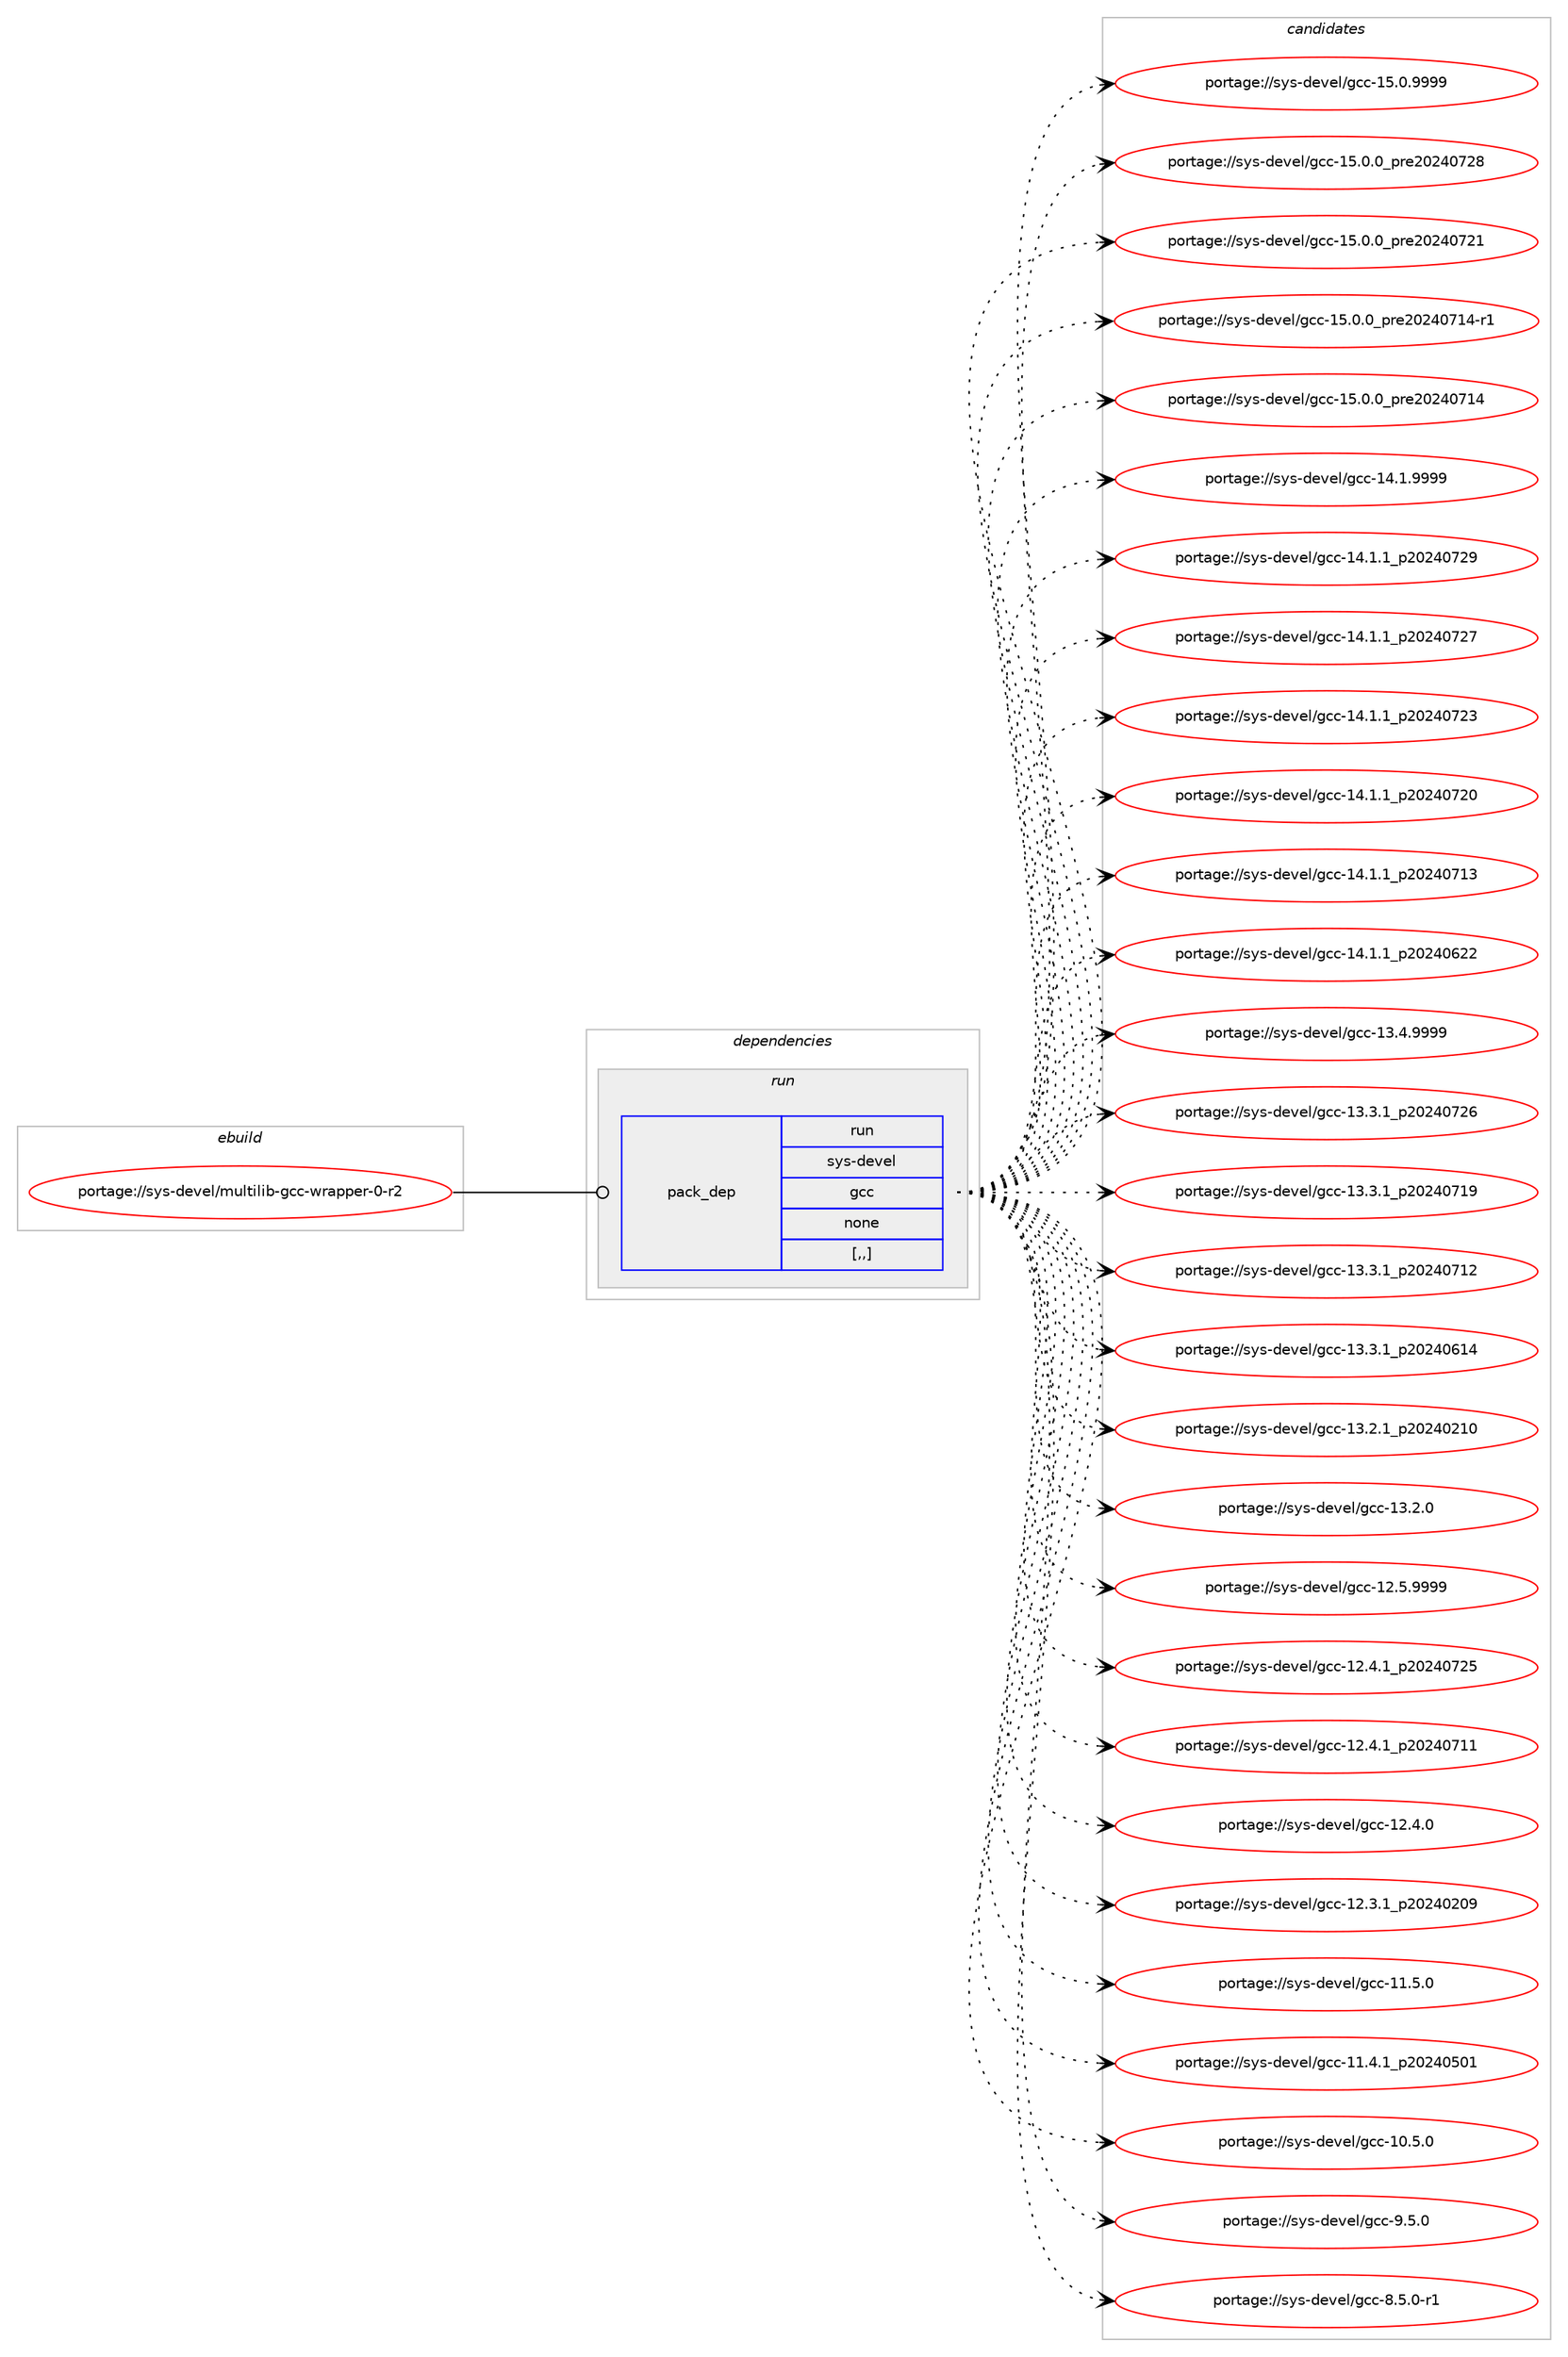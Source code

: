 digraph prolog {

# *************
# Graph options
# *************

newrank=true;
concentrate=true;
compound=true;
graph [rankdir=LR,fontname=Helvetica,fontsize=10,ranksep=1.5];#, ranksep=2.5, nodesep=0.2];
edge  [arrowhead=vee];
node  [fontname=Helvetica,fontsize=10];

# **********
# The ebuild
# **********

subgraph cluster_leftcol {
color=gray;
label=<<i>ebuild</i>>;
id [label="portage://sys-devel/multilib-gcc-wrapper-0-r2", color=red, width=4, href="../sys-devel/multilib-gcc-wrapper-0-r2.svg"];
}

# ****************
# The dependencies
# ****************

subgraph cluster_midcol {
color=gray;
label=<<i>dependencies</i>>;
subgraph cluster_compile {
fillcolor="#eeeeee";
style=filled;
label=<<i>compile</i>>;
}
subgraph cluster_compileandrun {
fillcolor="#eeeeee";
style=filled;
label=<<i>compile and run</i>>;
}
subgraph cluster_run {
fillcolor="#eeeeee";
style=filled;
label=<<i>run</i>>;
subgraph pack316128 {
dependency434836 [label=<<TABLE BORDER="0" CELLBORDER="1" CELLSPACING="0" CELLPADDING="4" WIDTH="220"><TR><TD ROWSPAN="6" CELLPADDING="30">pack_dep</TD></TR><TR><TD WIDTH="110">run</TD></TR><TR><TD>sys-devel</TD></TR><TR><TD>gcc</TD></TR><TR><TD>none</TD></TR><TR><TD>[,,]</TD></TR></TABLE>>, shape=none, color=blue];
}
id:e -> dependency434836:w [weight=20,style="solid",arrowhead="odot"];
}
}

# **************
# The candidates
# **************

subgraph cluster_choices {
rank=same;
color=gray;
label=<<i>candidates</i>>;

subgraph choice316128 {
color=black;
nodesep=1;
choice1151211154510010111810110847103999945495346484657575757 [label="portage://sys-devel/gcc-15.0.9999", color=red, width=4,href="../sys-devel/gcc-15.0.9999.svg"];
choice1151211154510010111810110847103999945495346484648951121141015048505248555056 [label="portage://sys-devel/gcc-15.0.0_pre20240728", color=red, width=4,href="../sys-devel/gcc-15.0.0_pre20240728.svg"];
choice1151211154510010111810110847103999945495346484648951121141015048505248555049 [label="portage://sys-devel/gcc-15.0.0_pre20240721", color=red, width=4,href="../sys-devel/gcc-15.0.0_pre20240721.svg"];
choice11512111545100101118101108471039999454953464846489511211410150485052485549524511449 [label="portage://sys-devel/gcc-15.0.0_pre20240714-r1", color=red, width=4,href="../sys-devel/gcc-15.0.0_pre20240714-r1.svg"];
choice1151211154510010111810110847103999945495346484648951121141015048505248554952 [label="portage://sys-devel/gcc-15.0.0_pre20240714", color=red, width=4,href="../sys-devel/gcc-15.0.0_pre20240714.svg"];
choice1151211154510010111810110847103999945495246494657575757 [label="portage://sys-devel/gcc-14.1.9999", color=red, width=4,href="../sys-devel/gcc-14.1.9999.svg"];
choice1151211154510010111810110847103999945495246494649951125048505248555057 [label="portage://sys-devel/gcc-14.1.1_p20240729", color=red, width=4,href="../sys-devel/gcc-14.1.1_p20240729.svg"];
choice1151211154510010111810110847103999945495246494649951125048505248555055 [label="portage://sys-devel/gcc-14.1.1_p20240727", color=red, width=4,href="../sys-devel/gcc-14.1.1_p20240727.svg"];
choice1151211154510010111810110847103999945495246494649951125048505248555051 [label="portage://sys-devel/gcc-14.1.1_p20240723", color=red, width=4,href="../sys-devel/gcc-14.1.1_p20240723.svg"];
choice1151211154510010111810110847103999945495246494649951125048505248555048 [label="portage://sys-devel/gcc-14.1.1_p20240720", color=red, width=4,href="../sys-devel/gcc-14.1.1_p20240720.svg"];
choice1151211154510010111810110847103999945495246494649951125048505248554951 [label="portage://sys-devel/gcc-14.1.1_p20240713", color=red, width=4,href="../sys-devel/gcc-14.1.1_p20240713.svg"];
choice1151211154510010111810110847103999945495246494649951125048505248545050 [label="portage://sys-devel/gcc-14.1.1_p20240622", color=red, width=4,href="../sys-devel/gcc-14.1.1_p20240622.svg"];
choice1151211154510010111810110847103999945495146524657575757 [label="portage://sys-devel/gcc-13.4.9999", color=red, width=4,href="../sys-devel/gcc-13.4.9999.svg"];
choice1151211154510010111810110847103999945495146514649951125048505248555054 [label="portage://sys-devel/gcc-13.3.1_p20240726", color=red, width=4,href="../sys-devel/gcc-13.3.1_p20240726.svg"];
choice1151211154510010111810110847103999945495146514649951125048505248554957 [label="portage://sys-devel/gcc-13.3.1_p20240719", color=red, width=4,href="../sys-devel/gcc-13.3.1_p20240719.svg"];
choice1151211154510010111810110847103999945495146514649951125048505248554950 [label="portage://sys-devel/gcc-13.3.1_p20240712", color=red, width=4,href="../sys-devel/gcc-13.3.1_p20240712.svg"];
choice1151211154510010111810110847103999945495146514649951125048505248544952 [label="portage://sys-devel/gcc-13.3.1_p20240614", color=red, width=4,href="../sys-devel/gcc-13.3.1_p20240614.svg"];
choice1151211154510010111810110847103999945495146504649951125048505248504948 [label="portage://sys-devel/gcc-13.2.1_p20240210", color=red, width=4,href="../sys-devel/gcc-13.2.1_p20240210.svg"];
choice1151211154510010111810110847103999945495146504648 [label="portage://sys-devel/gcc-13.2.0", color=red, width=4,href="../sys-devel/gcc-13.2.0.svg"];
choice1151211154510010111810110847103999945495046534657575757 [label="portage://sys-devel/gcc-12.5.9999", color=red, width=4,href="../sys-devel/gcc-12.5.9999.svg"];
choice1151211154510010111810110847103999945495046524649951125048505248555053 [label="portage://sys-devel/gcc-12.4.1_p20240725", color=red, width=4,href="../sys-devel/gcc-12.4.1_p20240725.svg"];
choice1151211154510010111810110847103999945495046524649951125048505248554949 [label="portage://sys-devel/gcc-12.4.1_p20240711", color=red, width=4,href="../sys-devel/gcc-12.4.1_p20240711.svg"];
choice1151211154510010111810110847103999945495046524648 [label="portage://sys-devel/gcc-12.4.0", color=red, width=4,href="../sys-devel/gcc-12.4.0.svg"];
choice1151211154510010111810110847103999945495046514649951125048505248504857 [label="portage://sys-devel/gcc-12.3.1_p20240209", color=red, width=4,href="../sys-devel/gcc-12.3.1_p20240209.svg"];
choice1151211154510010111810110847103999945494946534648 [label="portage://sys-devel/gcc-11.5.0", color=red, width=4,href="../sys-devel/gcc-11.5.0.svg"];
choice1151211154510010111810110847103999945494946524649951125048505248534849 [label="portage://sys-devel/gcc-11.4.1_p20240501", color=red, width=4,href="../sys-devel/gcc-11.4.1_p20240501.svg"];
choice1151211154510010111810110847103999945494846534648 [label="portage://sys-devel/gcc-10.5.0", color=red, width=4,href="../sys-devel/gcc-10.5.0.svg"];
choice11512111545100101118101108471039999455746534648 [label="portage://sys-devel/gcc-9.5.0", color=red, width=4,href="../sys-devel/gcc-9.5.0.svg"];
choice115121115451001011181011084710399994556465346484511449 [label="portage://sys-devel/gcc-8.5.0-r1", color=red, width=4,href="../sys-devel/gcc-8.5.0-r1.svg"];
dependency434836:e -> choice1151211154510010111810110847103999945495346484657575757:w [style=dotted,weight="100"];
dependency434836:e -> choice1151211154510010111810110847103999945495346484648951121141015048505248555056:w [style=dotted,weight="100"];
dependency434836:e -> choice1151211154510010111810110847103999945495346484648951121141015048505248555049:w [style=dotted,weight="100"];
dependency434836:e -> choice11512111545100101118101108471039999454953464846489511211410150485052485549524511449:w [style=dotted,weight="100"];
dependency434836:e -> choice1151211154510010111810110847103999945495346484648951121141015048505248554952:w [style=dotted,weight="100"];
dependency434836:e -> choice1151211154510010111810110847103999945495246494657575757:w [style=dotted,weight="100"];
dependency434836:e -> choice1151211154510010111810110847103999945495246494649951125048505248555057:w [style=dotted,weight="100"];
dependency434836:e -> choice1151211154510010111810110847103999945495246494649951125048505248555055:w [style=dotted,weight="100"];
dependency434836:e -> choice1151211154510010111810110847103999945495246494649951125048505248555051:w [style=dotted,weight="100"];
dependency434836:e -> choice1151211154510010111810110847103999945495246494649951125048505248555048:w [style=dotted,weight="100"];
dependency434836:e -> choice1151211154510010111810110847103999945495246494649951125048505248554951:w [style=dotted,weight="100"];
dependency434836:e -> choice1151211154510010111810110847103999945495246494649951125048505248545050:w [style=dotted,weight="100"];
dependency434836:e -> choice1151211154510010111810110847103999945495146524657575757:w [style=dotted,weight="100"];
dependency434836:e -> choice1151211154510010111810110847103999945495146514649951125048505248555054:w [style=dotted,weight="100"];
dependency434836:e -> choice1151211154510010111810110847103999945495146514649951125048505248554957:w [style=dotted,weight="100"];
dependency434836:e -> choice1151211154510010111810110847103999945495146514649951125048505248554950:w [style=dotted,weight="100"];
dependency434836:e -> choice1151211154510010111810110847103999945495146514649951125048505248544952:w [style=dotted,weight="100"];
dependency434836:e -> choice1151211154510010111810110847103999945495146504649951125048505248504948:w [style=dotted,weight="100"];
dependency434836:e -> choice1151211154510010111810110847103999945495146504648:w [style=dotted,weight="100"];
dependency434836:e -> choice1151211154510010111810110847103999945495046534657575757:w [style=dotted,weight="100"];
dependency434836:e -> choice1151211154510010111810110847103999945495046524649951125048505248555053:w [style=dotted,weight="100"];
dependency434836:e -> choice1151211154510010111810110847103999945495046524649951125048505248554949:w [style=dotted,weight="100"];
dependency434836:e -> choice1151211154510010111810110847103999945495046524648:w [style=dotted,weight="100"];
dependency434836:e -> choice1151211154510010111810110847103999945495046514649951125048505248504857:w [style=dotted,weight="100"];
dependency434836:e -> choice1151211154510010111810110847103999945494946534648:w [style=dotted,weight="100"];
dependency434836:e -> choice1151211154510010111810110847103999945494946524649951125048505248534849:w [style=dotted,weight="100"];
dependency434836:e -> choice1151211154510010111810110847103999945494846534648:w [style=dotted,weight="100"];
dependency434836:e -> choice11512111545100101118101108471039999455746534648:w [style=dotted,weight="100"];
dependency434836:e -> choice115121115451001011181011084710399994556465346484511449:w [style=dotted,weight="100"];
}
}

}
